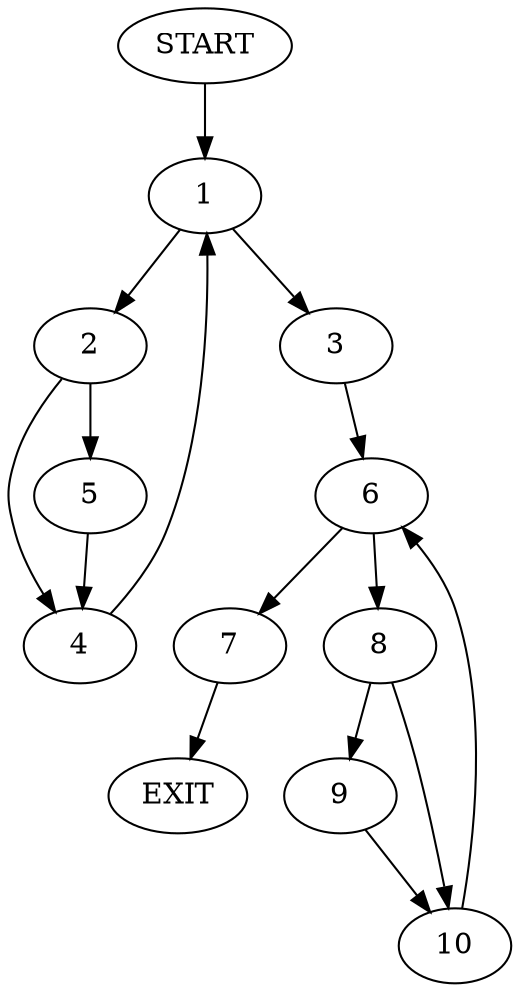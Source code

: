 digraph {
0 [label="START"]
11 [label="EXIT"]
0 -> 1
1 -> 2
1 -> 3
2 -> 4
2 -> 5
3 -> 6
5 -> 4
4 -> 1
6 -> 7
6 -> 8
8 -> 9
8 -> 10
7 -> 11
10 -> 6
9 -> 10
}
